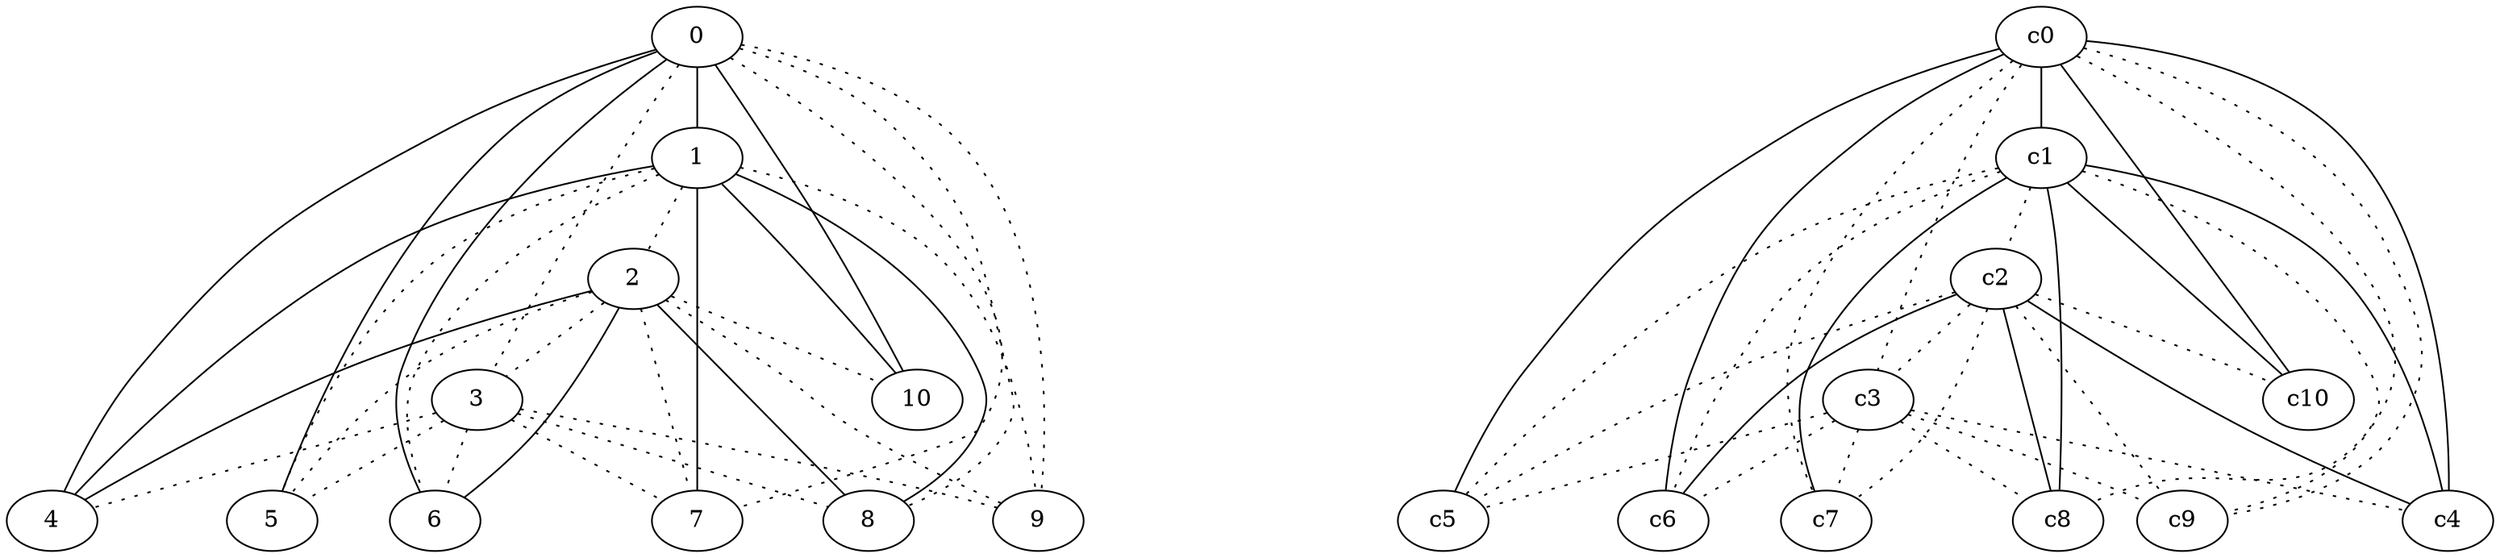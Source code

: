 graph {
a0[label=0];
a1[label=1];
a2[label=2];
a3[label=3];
a4[label=4];
a5[label=5];
a6[label=6];
a7[label=7];
a8[label=8];
a9[label=9];
a10[label=10];
a0 -- a1;
a0 -- a3 [style=dotted];
a0 -- a4;
a0 -- a5;
a0 -- a6;
a0 -- a7 [style=dotted];
a0 -- a8 [style=dotted];
a0 -- a9 [style=dotted];
a0 -- a10;
a1 -- a2 [style=dotted];
a1 -- a4;
a1 -- a5 [style=dotted];
a1 -- a6 [style=dotted];
a1 -- a7;
a1 -- a8;
a1 -- a9 [style=dotted];
a1 -- a10;
a2 -- a3 [style=dotted];
a2 -- a4;
a2 -- a5 [style=dotted];
a2 -- a6;
a2 -- a7 [style=dotted];
a2 -- a8;
a2 -- a9 [style=dotted];
a2 -- a10 [style=dotted];
a3 -- a4 [style=dotted];
a3 -- a5 [style=dotted];
a3 -- a6 [style=dotted];
a3 -- a7 [style=dotted];
a3 -- a8 [style=dotted];
a3 -- a9 [style=dotted];
c0 -- c1;
c0 -- c3 [style=dotted];
c0 -- c4;
c0 -- c5;
c0 -- c6;
c0 -- c7 [style=dotted];
c0 -- c8 [style=dotted];
c0 -- c9 [style=dotted];
c0 -- c10;
c1 -- c2 [style=dotted];
c1 -- c4;
c1 -- c5 [style=dotted];
c1 -- c6 [style=dotted];
c1 -- c7;
c1 -- c8;
c1 -- c9 [style=dotted];
c1 -- c10;
c2 -- c3 [style=dotted];
c2 -- c4;
c2 -- c5 [style=dotted];
c2 -- c6;
c2 -- c7 [style=dotted];
c2 -- c8;
c2 -- c9 [style=dotted];
c2 -- c10 [style=dotted];
c3 -- c4 [style=dotted];
c3 -- c5 [style=dotted];
c3 -- c6 [style=dotted];
c3 -- c7 [style=dotted];
c3 -- c8 [style=dotted];
c3 -- c9 [style=dotted];
}
